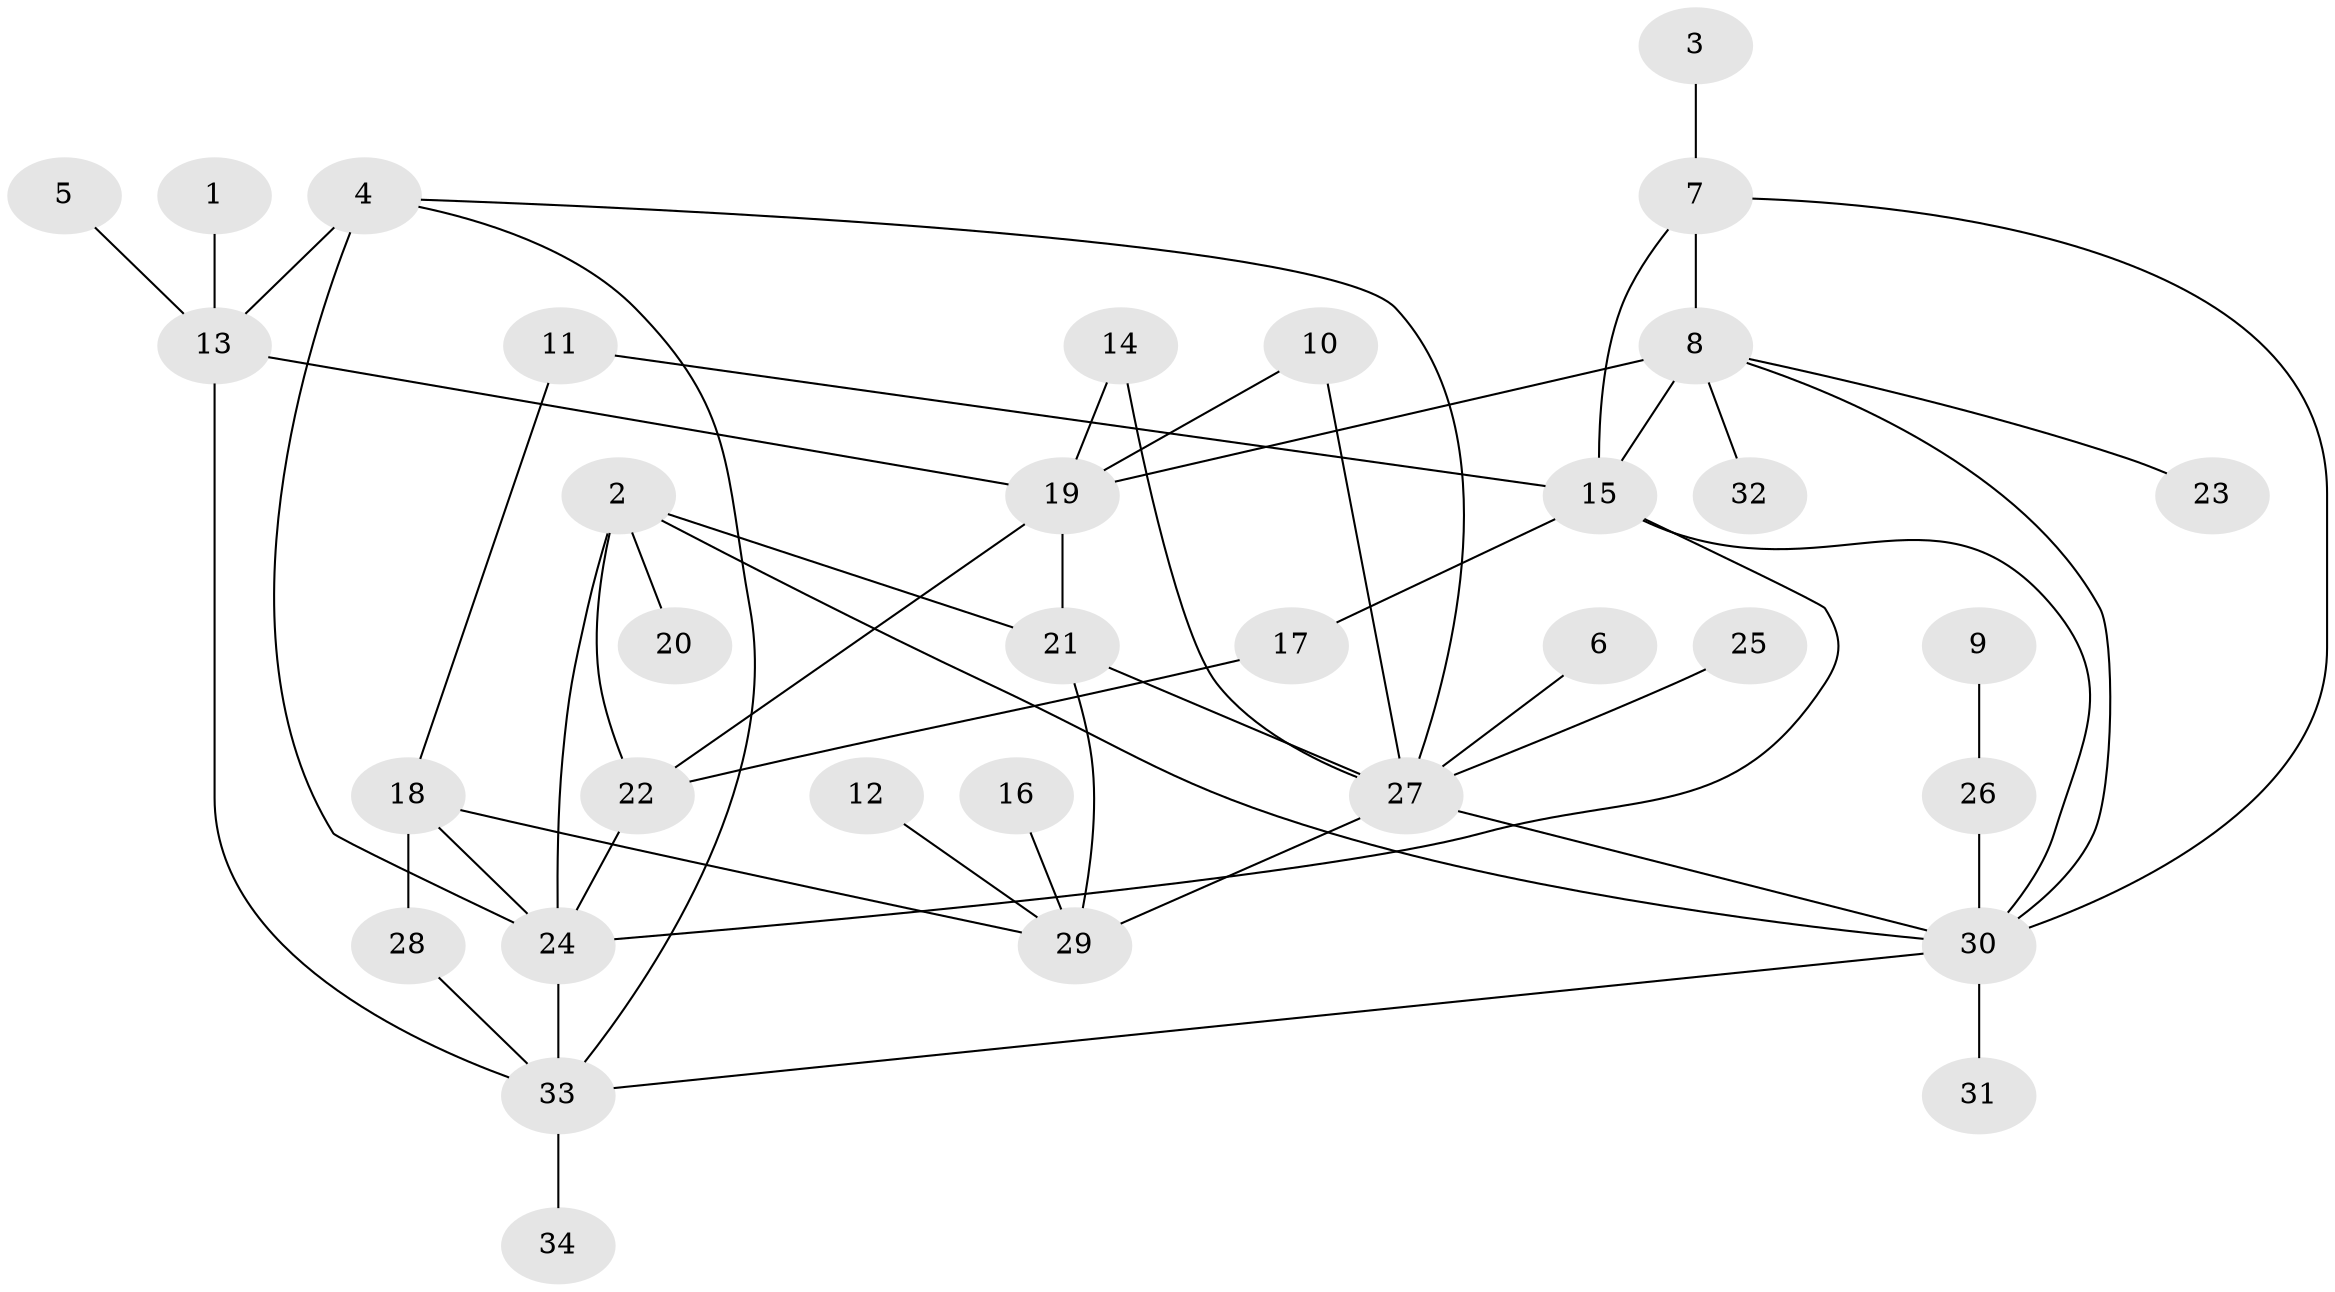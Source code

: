 // original degree distribution, {8: 0.047058823529411764, 5: 0.023529411764705882, 9: 0.03529411764705882, 6: 0.023529411764705882, 4: 0.058823529411764705, 10: 0.011764705882352941, 7: 0.023529411764705882, 3: 0.08235294117647059, 12: 0.011764705882352941, 2: 0.16470588235294117, 1: 0.5176470588235295}
// Generated by graph-tools (version 1.1) at 2025/37/03/04/25 23:37:46]
// undirected, 34 vertices, 53 edges
graph export_dot {
  node [color=gray90,style=filled];
  1;
  2;
  3;
  4;
  5;
  6;
  7;
  8;
  9;
  10;
  11;
  12;
  13;
  14;
  15;
  16;
  17;
  18;
  19;
  20;
  21;
  22;
  23;
  24;
  25;
  26;
  27;
  28;
  29;
  30;
  31;
  32;
  33;
  34;
  1 -- 13 [weight=1.0];
  2 -- 20 [weight=1.0];
  2 -- 21 [weight=1.0];
  2 -- 22 [weight=2.0];
  2 -- 24 [weight=1.0];
  2 -- 30 [weight=1.0];
  3 -- 7 [weight=1.0];
  4 -- 13 [weight=2.0];
  4 -- 24 [weight=1.0];
  4 -- 27 [weight=1.0];
  4 -- 33 [weight=1.0];
  5 -- 13 [weight=1.0];
  6 -- 27 [weight=1.0];
  7 -- 8 [weight=1.0];
  7 -- 15 [weight=1.0];
  7 -- 30 [weight=1.0];
  8 -- 15 [weight=1.0];
  8 -- 19 [weight=4.0];
  8 -- 23 [weight=1.0];
  8 -- 30 [weight=1.0];
  8 -- 32 [weight=1.0];
  9 -- 26 [weight=1.0];
  10 -- 19 [weight=1.0];
  10 -- 27 [weight=1.0];
  11 -- 15 [weight=1.0];
  11 -- 18 [weight=1.0];
  12 -- 29 [weight=1.0];
  13 -- 19 [weight=1.0];
  13 -- 33 [weight=2.0];
  14 -- 19 [weight=1.0];
  14 -- 27 [weight=1.0];
  15 -- 17 [weight=1.0];
  15 -- 24 [weight=1.0];
  15 -- 30 [weight=1.0];
  16 -- 29 [weight=1.0];
  17 -- 22 [weight=1.0];
  18 -- 24 [weight=1.0];
  18 -- 28 [weight=1.0];
  18 -- 29 [weight=1.0];
  19 -- 21 [weight=2.0];
  19 -- 22 [weight=1.0];
  21 -- 27 [weight=2.0];
  21 -- 29 [weight=2.0];
  22 -- 24 [weight=2.0];
  24 -- 33 [weight=2.0];
  25 -- 27 [weight=1.0];
  26 -- 30 [weight=1.0];
  27 -- 29 [weight=1.0];
  27 -- 30 [weight=1.0];
  28 -- 33 [weight=1.0];
  30 -- 31 [weight=1.0];
  30 -- 33 [weight=1.0];
  33 -- 34 [weight=1.0];
}
